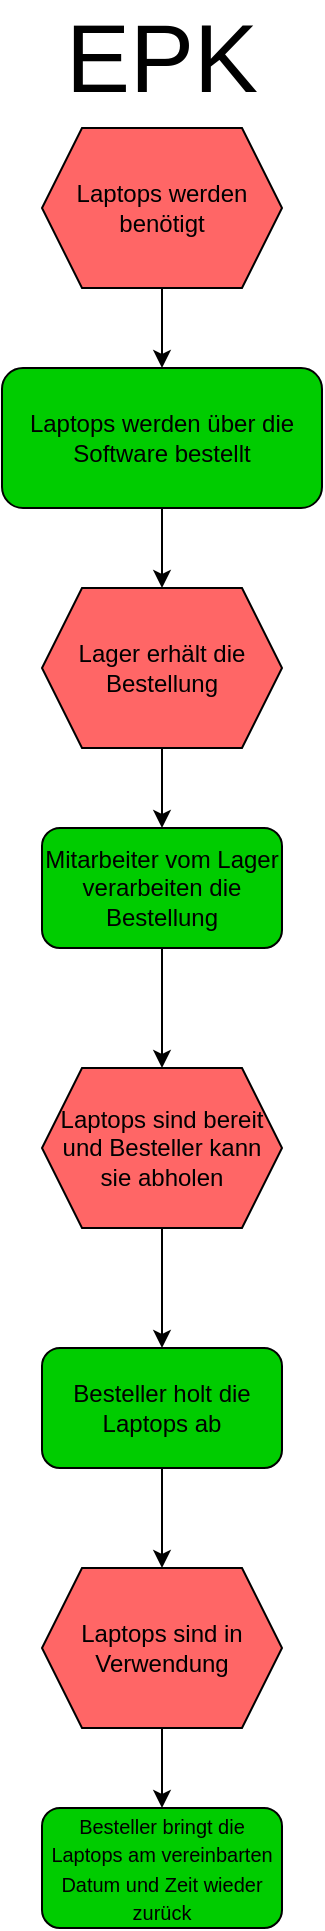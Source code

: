 <mxfile version="20.3.0" type="device"><diagram id="tSrQWF4LdzMwmXZXsUBv" name="Seite-1"><mxGraphModel dx="3685" dy="2035" grid="1" gridSize="10" guides="1" tooltips="1" connect="1" arrows="1" fold="1" page="1" pageScale="1" pageWidth="827" pageHeight="1169" math="0" shadow="0"><root><mxCell id="0"/><mxCell id="1" parent="0"/><mxCell id="Ljtc1Y_5zHx5c7sOyGc5-1" value="Laptops werden benötigt" style="shape=hexagon;perimeter=hexagonPerimeter2;whiteSpace=wrap;html=1;fixedSize=1;fillColor=#FF6666;" vertex="1" parent="1"><mxGeometry x="310" y="70" width="120" height="80" as="geometry"/></mxCell><mxCell id="Ljtc1Y_5zHx5c7sOyGc5-2" value="&lt;font style=&quot;font-size: 48px;&quot;&gt;EPK&lt;/font&gt;" style="text;html=1;strokeColor=none;fillColor=none;align=center;verticalAlign=middle;whiteSpace=wrap;rounded=0;" vertex="1" parent="1"><mxGeometry x="340" y="20" width="60" height="30" as="geometry"/></mxCell><mxCell id="Ljtc1Y_5zHx5c7sOyGc5-3" value="" style="endArrow=classic;html=1;rounded=0;fontSize=48;exitX=0.5;exitY=1;exitDx=0;exitDy=0;" edge="1" parent="1" source="Ljtc1Y_5zHx5c7sOyGc5-1"><mxGeometry width="50" height="50" relative="1" as="geometry"><mxPoint x="390" y="450" as="sourcePoint"/><mxPoint x="370" y="190" as="targetPoint"/></mxGeometry></mxCell><mxCell id="Ljtc1Y_5zHx5c7sOyGc5-7" value="&lt;font style=&quot;font-size: 12px;&quot;&gt;Laptops werden über die Software bestellt&lt;/font&gt;" style="rounded=1;whiteSpace=wrap;html=1;fontSize=8;fillColor=#00CC00;" vertex="1" parent="1"><mxGeometry x="290" y="190" width="160" height="70" as="geometry"/></mxCell><mxCell id="Ljtc1Y_5zHx5c7sOyGc5-8" value="Lager erhält die Bestellung" style="shape=hexagon;perimeter=hexagonPerimeter2;whiteSpace=wrap;html=1;fixedSize=1;fillColor=#FF6666;" vertex="1" parent="1"><mxGeometry x="310" y="300" width="120" height="80" as="geometry"/></mxCell><mxCell id="Ljtc1Y_5zHx5c7sOyGc5-9" value="" style="endArrow=classic;html=1;rounded=0;fontSize=12;exitX=0.5;exitY=1;exitDx=0;exitDy=0;entryX=0.5;entryY=0;entryDx=0;entryDy=0;" edge="1" parent="1" source="Ljtc1Y_5zHx5c7sOyGc5-7" target="Ljtc1Y_5zHx5c7sOyGc5-8"><mxGeometry width="50" height="50" relative="1" as="geometry"><mxPoint x="380" y="490" as="sourcePoint"/><mxPoint x="430" y="440" as="targetPoint"/></mxGeometry></mxCell><mxCell id="Ljtc1Y_5zHx5c7sOyGc5-10" value="Mitarbeiter vom Lager verarbeiten die Bestellung" style="rounded=1;whiteSpace=wrap;html=1;fontSize=12;fillColor=#00CC00;" vertex="1" parent="1"><mxGeometry x="310" y="420" width="120" height="60" as="geometry"/></mxCell><mxCell id="Ljtc1Y_5zHx5c7sOyGc5-11" value="" style="endArrow=classic;html=1;rounded=0;fontSize=12;exitX=0.5;exitY=1;exitDx=0;exitDy=0;entryX=0.5;entryY=0;entryDx=0;entryDy=0;" edge="1" parent="1" source="Ljtc1Y_5zHx5c7sOyGc5-8" target="Ljtc1Y_5zHx5c7sOyGc5-10"><mxGeometry width="50" height="50" relative="1" as="geometry"><mxPoint x="380" y="480" as="sourcePoint"/><mxPoint x="430" y="430" as="targetPoint"/></mxGeometry></mxCell><mxCell id="Ljtc1Y_5zHx5c7sOyGc5-12" value="" style="endArrow=classic;html=1;rounded=0;fontSize=12;exitX=0.5;exitY=1;exitDx=0;exitDy=0;" edge="1" parent="1" source="Ljtc1Y_5zHx5c7sOyGc5-10"><mxGeometry width="50" height="50" relative="1" as="geometry"><mxPoint x="380" y="880" as="sourcePoint"/><mxPoint x="370" y="540" as="targetPoint"/></mxGeometry></mxCell><mxCell id="Ljtc1Y_5zHx5c7sOyGc5-15" value="Laptops sind bereit und Besteller kann sie abholen" style="shape=hexagon;perimeter=hexagonPerimeter2;whiteSpace=wrap;html=1;fixedSize=1;fillColor=#FF6666;" vertex="1" parent="1"><mxGeometry x="310" y="540" width="120" height="80" as="geometry"/></mxCell><mxCell id="Ljtc1Y_5zHx5c7sOyGc5-16" value="" style="endArrow=classic;html=1;rounded=0;fontSize=12;exitX=0.5;exitY=1;exitDx=0;exitDy=0;" edge="1" parent="1" source="Ljtc1Y_5zHx5c7sOyGc5-15"><mxGeometry width="50" height="50" relative="1" as="geometry"><mxPoint x="370" y="660" as="sourcePoint"/><mxPoint x="370" y="680" as="targetPoint"/></mxGeometry></mxCell><mxCell id="Ljtc1Y_5zHx5c7sOyGc5-17" value="Besteller holt die Laptops ab" style="rounded=1;whiteSpace=wrap;html=1;fontSize=12;fillColor=#00CC00;" vertex="1" parent="1"><mxGeometry x="310" y="680" width="120" height="60" as="geometry"/></mxCell><mxCell id="Ljtc1Y_5zHx5c7sOyGc5-18" value="" style="endArrow=classic;html=1;rounded=0;fontSize=12;exitX=0.5;exitY=1;exitDx=0;exitDy=0;" edge="1" parent="1" source="Ljtc1Y_5zHx5c7sOyGc5-17"><mxGeometry width="50" height="50" relative="1" as="geometry"><mxPoint x="370" y="670" as="sourcePoint"/><mxPoint x="370" y="790" as="targetPoint"/></mxGeometry></mxCell><mxCell id="Ljtc1Y_5zHx5c7sOyGc5-20" value="Laptops sind in Verwendung" style="shape=hexagon;perimeter=hexagonPerimeter2;whiteSpace=wrap;html=1;fixedSize=1;fillColor=#FF6666;" vertex="1" parent="1"><mxGeometry x="310" y="790" width="120" height="80" as="geometry"/></mxCell><mxCell id="Ljtc1Y_5zHx5c7sOyGc5-21" value="" style="endArrow=classic;html=1;rounded=0;fontSize=12;exitX=0.5;exitY=1;exitDx=0;exitDy=0;" edge="1" parent="1" source="Ljtc1Y_5zHx5c7sOyGc5-20"><mxGeometry width="50" height="50" relative="1" as="geometry"><mxPoint x="390" y="900" as="sourcePoint"/><mxPoint x="370" y="910" as="targetPoint"/></mxGeometry></mxCell><mxCell id="Ljtc1Y_5zHx5c7sOyGc5-22" value="&lt;font style=&quot;font-size: 10px;&quot;&gt;Besteller bringt die Laptops am vereinbarten Datum und Zeit wieder zurück&lt;/font&gt;" style="rounded=1;whiteSpace=wrap;html=1;fontSize=12;fillColor=#00CC00;" vertex="1" parent="1"><mxGeometry x="310" y="910" width="120" height="60" as="geometry"/></mxCell></root></mxGraphModel></diagram></mxfile>